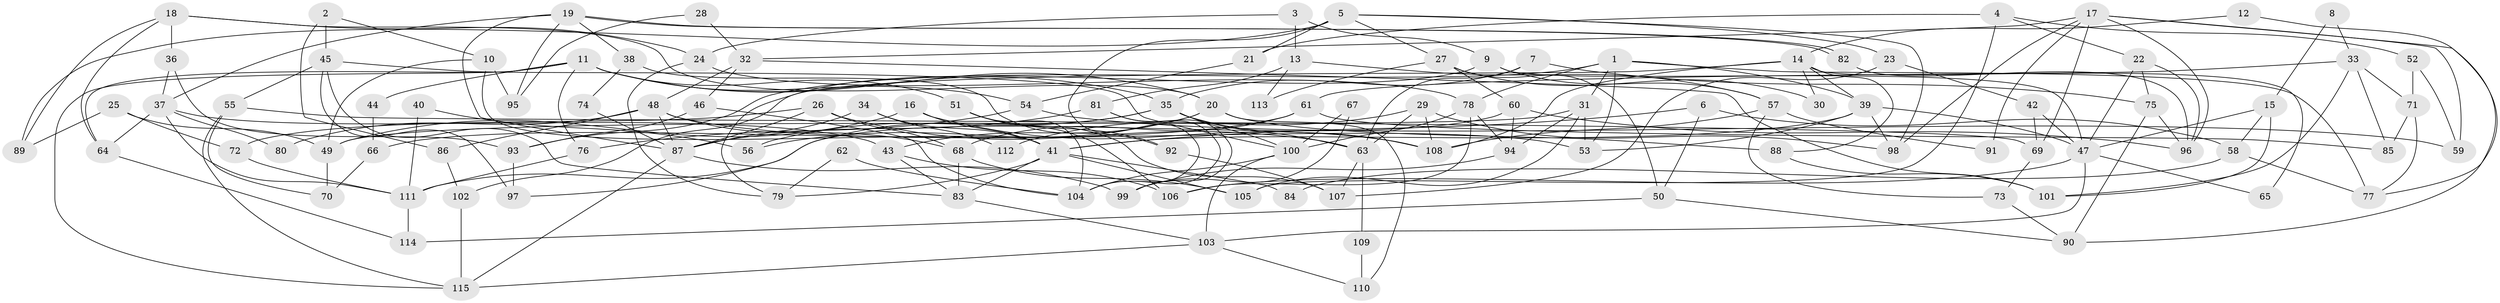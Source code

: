 // Generated by graph-tools (version 1.1) at 2025/15/03/09/25 04:15:15]
// undirected, 115 vertices, 230 edges
graph export_dot {
graph [start="1"]
  node [color=gray90,style=filled];
  1;
  2;
  3;
  4;
  5;
  6;
  7;
  8;
  9;
  10;
  11;
  12;
  13;
  14;
  15;
  16;
  17;
  18;
  19;
  20;
  21;
  22;
  23;
  24;
  25;
  26;
  27;
  28;
  29;
  30;
  31;
  32;
  33;
  34;
  35;
  36;
  37;
  38;
  39;
  40;
  41;
  42;
  43;
  44;
  45;
  46;
  47;
  48;
  49;
  50;
  51;
  52;
  53;
  54;
  55;
  56;
  57;
  58;
  59;
  60;
  61;
  62;
  63;
  64;
  65;
  66;
  67;
  68;
  69;
  70;
  71;
  72;
  73;
  74;
  75;
  76;
  77;
  78;
  79;
  80;
  81;
  82;
  83;
  84;
  85;
  86;
  87;
  88;
  89;
  90;
  91;
  92;
  93;
  94;
  95;
  96;
  97;
  98;
  99;
  100;
  101;
  102;
  103;
  104;
  105;
  106;
  107;
  108;
  109;
  110;
  111;
  112;
  113;
  114;
  115;
  1 -- 93;
  1 -- 39;
  1 -- 31;
  1 -- 53;
  1 -- 77;
  1 -- 78;
  2 -- 86;
  2 -- 45;
  2 -- 10;
  3 -- 13;
  3 -- 9;
  3 -- 24;
  4 -- 22;
  4 -- 105;
  4 -- 21;
  4 -- 52;
  5 -- 104;
  5 -- 21;
  5 -- 23;
  5 -- 27;
  5 -- 89;
  5 -- 98;
  6 -- 41;
  6 -- 50;
  6 -- 58;
  7 -- 35;
  7 -- 63;
  7 -- 75;
  8 -- 33;
  8 -- 15;
  9 -- 79;
  9 -- 47;
  9 -- 57;
  10 -- 41;
  10 -- 49;
  10 -- 95;
  11 -- 115;
  11 -- 35;
  11 -- 20;
  11 -- 44;
  11 -- 51;
  11 -- 54;
  11 -- 64;
  11 -- 76;
  12 -- 14;
  12 -- 77;
  13 -- 57;
  13 -- 81;
  13 -- 113;
  14 -- 39;
  14 -- 108;
  14 -- 30;
  14 -- 65;
  14 -- 88;
  14 -- 102;
  15 -- 47;
  15 -- 58;
  15 -- 101;
  16 -- 41;
  16 -- 49;
  16 -- 108;
  17 -- 98;
  17 -- 96;
  17 -- 32;
  17 -- 59;
  17 -- 69;
  17 -- 90;
  17 -- 91;
  18 -- 20;
  18 -- 24;
  18 -- 36;
  18 -- 64;
  18 -- 89;
  19 -- 37;
  19 -- 82;
  19 -- 82;
  19 -- 38;
  19 -- 87;
  19 -- 95;
  20 -- 43;
  20 -- 56;
  20 -- 88;
  20 -- 110;
  21 -- 54;
  22 -- 75;
  22 -- 47;
  22 -- 96;
  23 -- 107;
  23 -- 42;
  24 -- 78;
  24 -- 79;
  25 -- 89;
  25 -- 72;
  25 -- 49;
  26 -- 68;
  26 -- 87;
  26 -- 63;
  26 -- 72;
  27 -- 60;
  27 -- 30;
  27 -- 50;
  27 -- 113;
  28 -- 32;
  28 -- 95;
  29 -- 63;
  29 -- 98;
  29 -- 108;
  29 -- 112;
  31 -- 49;
  31 -- 53;
  31 -- 94;
  31 -- 105;
  32 -- 101;
  32 -- 46;
  32 -- 48;
  33 -- 71;
  33 -- 101;
  33 -- 61;
  33 -- 85;
  34 -- 87;
  34 -- 41;
  34 -- 112;
  35 -- 100;
  35 -- 108;
  35 -- 56;
  35 -- 63;
  35 -- 97;
  36 -- 37;
  36 -- 93;
  37 -- 64;
  37 -- 43;
  37 -- 80;
  37 -- 111;
  38 -- 92;
  38 -- 74;
  39 -- 47;
  39 -- 53;
  39 -- 41;
  39 -- 98;
  40 -- 56;
  40 -- 111;
  41 -- 83;
  41 -- 79;
  41 -- 84;
  41 -- 105;
  42 -- 69;
  42 -- 47;
  43 -- 106;
  43 -- 83;
  44 -- 66;
  45 -- 83;
  45 -- 97;
  45 -- 55;
  45 -- 100;
  46 -- 104;
  46 -- 93;
  47 -- 103;
  47 -- 65;
  47 -- 106;
  48 -- 53;
  48 -- 68;
  48 -- 80;
  48 -- 86;
  48 -- 87;
  49 -- 70;
  50 -- 90;
  50 -- 114;
  51 -- 106;
  51 -- 92;
  51 -- 104;
  51 -- 107;
  52 -- 59;
  52 -- 71;
  54 -- 76;
  54 -- 59;
  55 -- 69;
  55 -- 70;
  55 -- 115;
  57 -- 108;
  57 -- 73;
  57 -- 91;
  58 -- 77;
  58 -- 84;
  60 -- 94;
  60 -- 111;
  60 -- 96;
  61 -- 68;
  61 -- 66;
  61 -- 85;
  62 -- 79;
  62 -- 104;
  63 -- 107;
  63 -- 109;
  64 -- 114;
  66 -- 70;
  67 -- 100;
  67 -- 99;
  68 -- 105;
  68 -- 83;
  69 -- 73;
  71 -- 85;
  71 -- 77;
  72 -- 111;
  73 -- 90;
  74 -- 87;
  75 -- 96;
  75 -- 90;
  76 -- 111;
  78 -- 100;
  78 -- 94;
  78 -- 106;
  81 -- 87;
  81 -- 99;
  81 -- 104;
  82 -- 96;
  83 -- 103;
  86 -- 102;
  87 -- 99;
  87 -- 115;
  88 -- 101;
  92 -- 107;
  93 -- 97;
  94 -- 99;
  100 -- 104;
  100 -- 103;
  102 -- 115;
  103 -- 115;
  103 -- 110;
  109 -- 110;
  111 -- 114;
}
